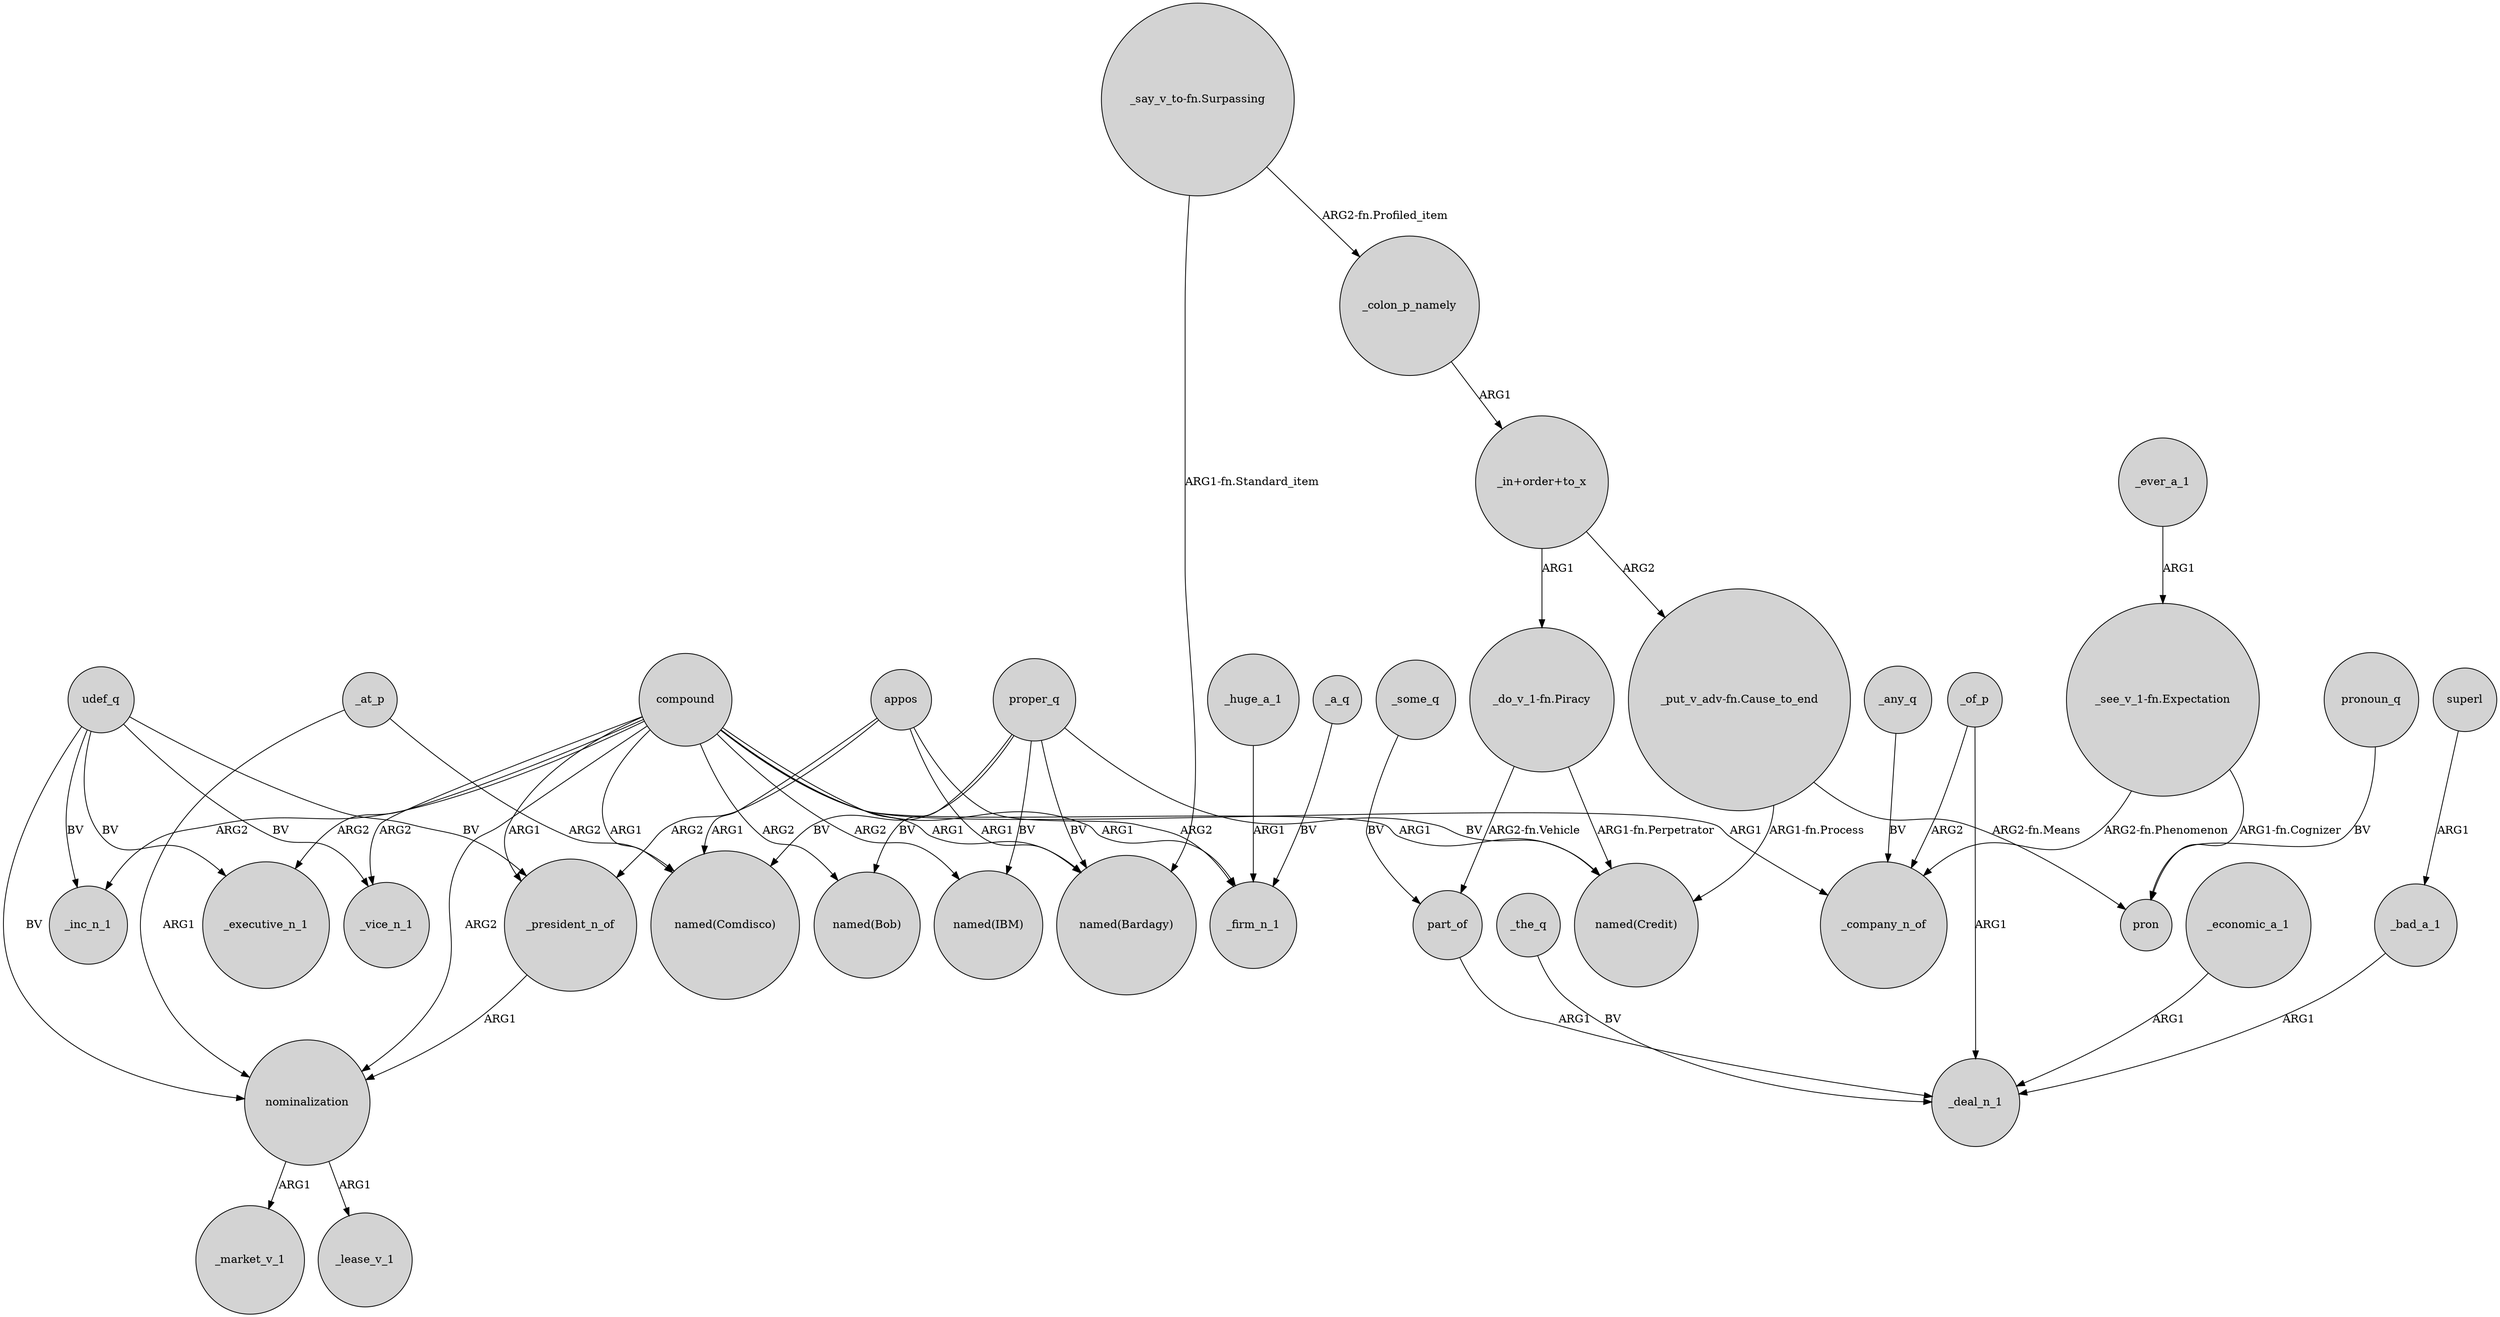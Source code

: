 digraph {
	node [shape=circle style=filled]
	_president_n_of -> nominalization [label=ARG1]
	appos -> _president_n_of [label=ARG2]
	_the_q -> _deal_n_1 [label=BV]
	"_in+order+to_x" -> "_put_v_adv-fn.Cause_to_end" [label=ARG2]
	"_put_v_adv-fn.Cause_to_end" -> "named(Credit)" [label="ARG1-fn.Process"]
	_huge_a_1 -> _firm_n_1 [label=ARG1]
	nominalization -> _market_v_1 [label=ARG1]
	_colon_p_namely -> "_in+order+to_x" [label=ARG1]
	appos -> "named(Comdisco)" [label=ARG1]
	"_see_v_1-fn.Expectation" -> _company_n_of [label="ARG2-fn.Phenomenon"]
	part_of -> _deal_n_1 [label=ARG1]
	"_do_v_1-fn.Piracy" -> "named(Credit)" [label="ARG1-fn.Perpetrator"]
	udef_q -> nominalization [label=BV]
	_economic_a_1 -> _deal_n_1 [label=ARG1]
	appos -> _firm_n_1 [label=ARG2]
	proper_q -> "named(IBM)" [label=BV]
	compound -> _company_n_of [label=ARG1]
	proper_q -> "named(Bob)" [label=BV]
	_any_q -> _company_n_of [label=BV]
	compound -> "named(Bob)" [label=ARG2]
	proper_q -> "named(Bardagy)" [label=BV]
	compound -> nominalization [label=ARG2]
	_of_p -> _deal_n_1 [label=ARG1]
	pronoun_q -> pron [label=BV]
	udef_q -> _inc_n_1 [label=BV]
	udef_q -> _executive_n_1 [label=BV]
	"_in+order+to_x" -> "_do_v_1-fn.Piracy" [label=ARG1]
	udef_q -> _vice_n_1 [label=BV]
	proper_q -> "named(Comdisco)" [label=BV]
	_at_p -> nominalization [label=ARG1]
	compound -> _inc_n_1 [label=ARG2]
	compound -> "named(Credit)" [label=ARG1]
	compound -> "named(Bardagy)" [label=ARG1]
	_ever_a_1 -> "_see_v_1-fn.Expectation" [label=ARG1]
	compound -> "named(Comdisco)" [label=ARG1]
	nominalization -> _lease_v_1 [label=ARG1]
	proper_q -> "named(Credit)" [label=BV]
	_some_q -> part_of [label=BV]
	_a_q -> _firm_n_1 [label=BV]
	"_see_v_1-fn.Expectation" -> pron [label="ARG1-fn.Cognizer"]
	_of_p -> _company_n_of [label=ARG2]
	compound -> _vice_n_1 [label=ARG2]
	compound -> _firm_n_1 [label=ARG1]
	"_say_v_to-fn.Surpassing" -> "named(Bardagy)" [label="ARG1-fn.Standard_item"]
	"_do_v_1-fn.Piracy" -> part_of [label="ARG2-fn.Vehicle"]
	compound -> _president_n_of [label=ARG1]
	_bad_a_1 -> _deal_n_1 [label=ARG1]
	"_say_v_to-fn.Surpassing" -> _colon_p_namely [label="ARG2-fn.Profiled_item"]
	_at_p -> "named(Comdisco)" [label=ARG2]
	compound -> "named(IBM)" [label=ARG2]
	udef_q -> _president_n_of [label=BV]
	"_put_v_adv-fn.Cause_to_end" -> pron [label="ARG2-fn.Means"]
	compound -> _executive_n_1 [label=ARG2]
	superl -> _bad_a_1 [label=ARG1]
	appos -> "named(Bardagy)" [label=ARG1]
}
